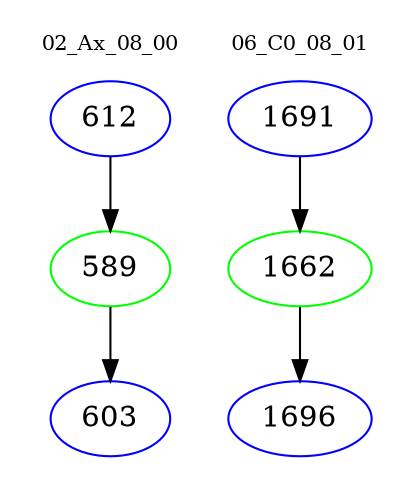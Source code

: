 digraph{
subgraph cluster_0 {
color = white
label = "02_Ax_08_00";
fontsize=10;
T0_612 [label="612", color="blue"]
T0_612 -> T0_589 [color="black"]
T0_589 [label="589", color="green"]
T0_589 -> T0_603 [color="black"]
T0_603 [label="603", color="blue"]
}
subgraph cluster_1 {
color = white
label = "06_C0_08_01";
fontsize=10;
T1_1691 [label="1691", color="blue"]
T1_1691 -> T1_1662 [color="black"]
T1_1662 [label="1662", color="green"]
T1_1662 -> T1_1696 [color="black"]
T1_1696 [label="1696", color="blue"]
}
}
